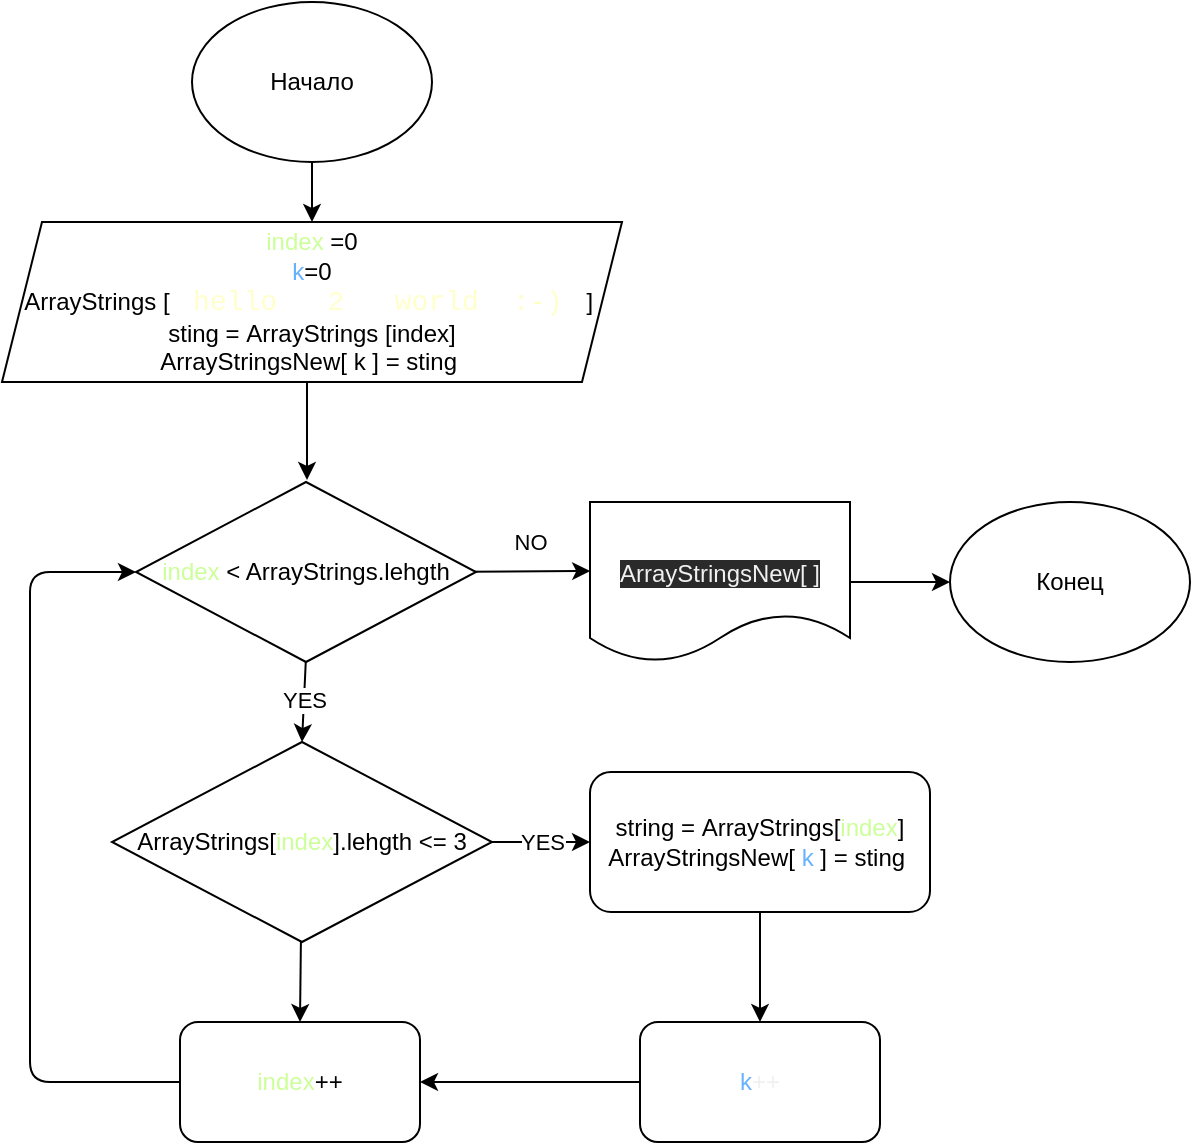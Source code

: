 <mxfile>
    <diagram id="HrZDNsaWcaxALTdVruXT" name="Страница 1">
        <mxGraphModel dx="834" dy="617" grid="1" gridSize="10" guides="1" tooltips="1" connect="1" arrows="1" fold="1" page="1" pageScale="1" pageWidth="827" pageHeight="1169" math="0" shadow="0">
            <root>
                <mxCell id="0"/>
                <mxCell id="1" parent="0"/>
                <mxCell id="13" style="edgeStyle=none;html=1;entryX=0.5;entryY=0;entryDx=0;entryDy=0;" edge="1" parent="1" source="2" target="12">
                    <mxGeometry relative="1" as="geometry"/>
                </mxCell>
                <mxCell id="2" value="Начало" style="ellipse;whiteSpace=wrap;html=1;" parent="1" vertex="1">
                    <mxGeometry x="281" y="10" width="120" height="80" as="geometry"/>
                </mxCell>
                <mxCell id="11" style="edgeStyle=none;html=1;entryX=0.5;entryY=0;entryDx=0;entryDy=0;" parent="1" edge="1">
                    <mxGeometry relative="1" as="geometry">
                        <mxPoint x="338.5" y="200" as="sourcePoint"/>
                        <mxPoint x="338.5" y="249" as="targetPoint"/>
                    </mxGeometry>
                </mxCell>
                <mxCell id="8" value="NO" style="edgeStyle=none;html=1;entryX=0;entryY=0.5;entryDx=0;entryDy=0;" parent="1" edge="1">
                    <mxGeometry x="0.018" y="15" relative="1" as="geometry">
                        <mxPoint x="418.997" y="294.921" as="sourcePoint"/>
                        <mxPoint x="480.09" y="294.5" as="targetPoint"/>
                        <mxPoint as="offset"/>
                    </mxGeometry>
                </mxCell>
                <mxCell id="15" value="YES" style="edgeStyle=none;html=1;entryX=0.5;entryY=0;entryDx=0;entryDy=0;" edge="1" parent="1">
                    <mxGeometry relative="1" as="geometry">
                        <mxPoint x="336" y="380" as="targetPoint"/>
                        <mxPoint x="337.934" y="338.906" as="sourcePoint"/>
                    </mxGeometry>
                </mxCell>
                <mxCell id="5" value="&lt;font color=&quot;#ccff99&quot;&gt;index &lt;/font&gt;&amp;lt; ArrayStrings.lehgth" style="rhombus;whiteSpace=wrap;html=1;" parent="1" vertex="1">
                    <mxGeometry x="253" y="250" width="170" height="90" as="geometry"/>
                </mxCell>
                <mxCell id="10" style="edgeStyle=none;html=1;entryX=0;entryY=0.5;entryDx=0;entryDy=0;" parent="1" source="6" target="7" edge="1">
                    <mxGeometry relative="1" as="geometry"/>
                </mxCell>
                <mxCell id="6" value="&lt;span style=&quot;color: rgb(240 , 240 , 240) ; font-family: &amp;#34;helvetica&amp;#34; ; font-size: 12px ; font-style: normal ; font-weight: 400 ; letter-spacing: normal ; text-align: center ; text-indent: 0px ; text-transform: none ; word-spacing: 0px ; background-color: rgb(42 , 42 , 42) ; display: inline ; float: none&quot;&gt;&lt;br&gt;ArrayStringsNew[ ]&lt;/span&gt;" style="shape=document;whiteSpace=wrap;html=1;boundedLbl=1;" parent="1" vertex="1">
                    <mxGeometry x="480" y="260" width="130" height="80" as="geometry"/>
                </mxCell>
                <mxCell id="7" value="Конец" style="ellipse;whiteSpace=wrap;html=1;" parent="1" vertex="1">
                    <mxGeometry x="660" y="260" width="120" height="80" as="geometry"/>
                </mxCell>
                <mxCell id="12" value="&lt;font color=&quot;#ccff99&quot;&gt;index&amp;nbsp;&lt;/font&gt;=0&lt;br&gt;&lt;font color=&quot;#66b2ff&quot;&gt;k&lt;/font&gt;=0&lt;br&gt;ArrayStrings [&lt;font color=&quot;#ffffff&quot;&gt;&amp;nbsp;&lt;/font&gt;&lt;span style=&quot;font-family: &amp;#34;consolas&amp;#34; , &amp;#34;courier new&amp;#34; , monospace ; font-size: 14px&quot;&gt;&lt;font color=&quot;#ffffff&quot;&gt;&quot;&lt;/font&gt;&lt;font color=&quot;#ffffcc&quot;&gt;hello&lt;/font&gt;&lt;font color=&quot;#ffffff&quot;&gt;&quot;,&quot;&lt;/font&gt;&lt;font color=&quot;#ffffcc&quot;&gt;2&lt;/font&gt;&lt;font color=&quot;#ffffff&quot;&gt;&quot;,&quot;&lt;/font&gt;&lt;font color=&quot;#ffffcc&quot;&gt;world&lt;/font&gt;&lt;font color=&quot;#ffffff&quot;&gt;,&quot;&lt;/font&gt;&lt;font color=&quot;#ffffcc&quot;&gt;:-)&lt;/font&gt;&lt;font color=&quot;#ffffff&quot;&gt;&quot;&lt;/font&gt;&lt;/span&gt;&lt;font color=&quot;#ffffff&quot;&gt;&amp;nbsp;&lt;/font&gt;]&amp;nbsp;&lt;br&gt;sting =&amp;nbsp;ArrayStrings&amp;nbsp;[index]&lt;br&gt;&lt;span style=&quot;font-family: &amp;#34;helvetica&amp;#34;&quot;&gt;ArrayStringsNew[&amp;nbsp;&lt;/span&gt;k&amp;nbsp;&lt;span style=&quot;font-family: &amp;#34;helvetica&amp;#34;&quot;&gt;] =&amp;nbsp;&lt;/span&gt;sting&amp;nbsp;" style="shape=parallelogram;perimeter=parallelogramPerimeter;whiteSpace=wrap;html=1;fixedSize=1;" parent="1" vertex="1">
                    <mxGeometry x="186" y="120" width="310" height="80" as="geometry"/>
                </mxCell>
                <mxCell id="18" value="YES" style="edgeStyle=none;html=1;entryX=0;entryY=0.5;entryDx=0;entryDy=0;" edge="1" parent="1" source="14" target="17">
                    <mxGeometry relative="1" as="geometry"/>
                </mxCell>
                <mxCell id="21" style="edgeStyle=none;html=1;entryX=0.5;entryY=0;entryDx=0;entryDy=0;" edge="1" parent="1" source="14" target="16">
                    <mxGeometry relative="1" as="geometry"/>
                </mxCell>
                <mxCell id="14" value="ArrayStrings[&lt;font color=&quot;#ccff99&quot;&gt;index&lt;/font&gt;].lehgth &amp;lt;= 3" style="rhombus;whiteSpace=wrap;html=1;" vertex="1" parent="1">
                    <mxGeometry x="241" y="380" width="190" height="100" as="geometry"/>
                </mxCell>
                <mxCell id="20" style="edgeStyle=none;html=1;entryX=0;entryY=0.5;entryDx=0;entryDy=0;" edge="1" parent="1" source="16" target="5">
                    <mxGeometry relative="1" as="geometry">
                        <mxPoint x="200" y="270" as="targetPoint"/>
                        <Array as="points">
                            <mxPoint x="200" y="550"/>
                            <mxPoint x="200" y="430"/>
                            <mxPoint x="200" y="295"/>
                        </Array>
                    </mxGeometry>
                </mxCell>
                <mxCell id="16" value="&lt;font color=&quot;#ccff99&quot;&gt;index&lt;/font&gt;++" style="rounded=1;whiteSpace=wrap;html=1;" vertex="1" parent="1">
                    <mxGeometry x="275" y="520" width="120" height="60" as="geometry"/>
                </mxCell>
                <mxCell id="24" style="edgeStyle=none;html=1;entryX=0.5;entryY=0;entryDx=0;entryDy=0;fontColor=#66B2FF;" edge="1" parent="1" source="17" target="23">
                    <mxGeometry relative="1" as="geometry"/>
                </mxCell>
                <mxCell id="17" value="&lt;span style=&quot;font-family: &amp;#34;helvetica&amp;#34;&quot;&gt;string =&amp;nbsp;&lt;/span&gt;ArrayStrings[&lt;font color=&quot;#ccff99&quot;&gt;index&lt;/font&gt;]&lt;span style=&quot;font-family: &amp;#34;helvetica&amp;#34;&quot;&gt;&lt;br&gt;ArrayStringsNew[&lt;/span&gt;&amp;nbsp;&lt;font color=&quot;#66b2ff&quot;&gt;k&amp;nbsp;&lt;/font&gt;&lt;span style=&quot;font-family: &amp;#34;helvetica&amp;#34;&quot;&gt;] =&amp;nbsp;&lt;/span&gt;sting&amp;nbsp;&lt;br&gt;" style="rounded=1;whiteSpace=wrap;html=1;" vertex="1" parent="1">
                    <mxGeometry x="480" y="395" width="170" height="70" as="geometry"/>
                </mxCell>
                <mxCell id="25" style="edgeStyle=none;html=1;entryX=1;entryY=0.5;entryDx=0;entryDy=0;fontColor=#66B2FF;" edge="1" parent="1" source="23" target="16">
                    <mxGeometry relative="1" as="geometry"/>
                </mxCell>
                <mxCell id="23" value="&lt;font color=&quot;#66b2ff&quot;&gt;k&lt;/font&gt;&lt;span style=&quot;color: rgb(240 , 240 , 240)&quot;&gt;++&lt;/span&gt;" style="rounded=1;whiteSpace=wrap;html=1;labelBackgroundColor=none;fontColor=#66B2FF;" vertex="1" parent="1">
                    <mxGeometry x="505" y="520" width="120" height="60" as="geometry"/>
                </mxCell>
            </root>
        </mxGraphModel>
    </diagram>
</mxfile>